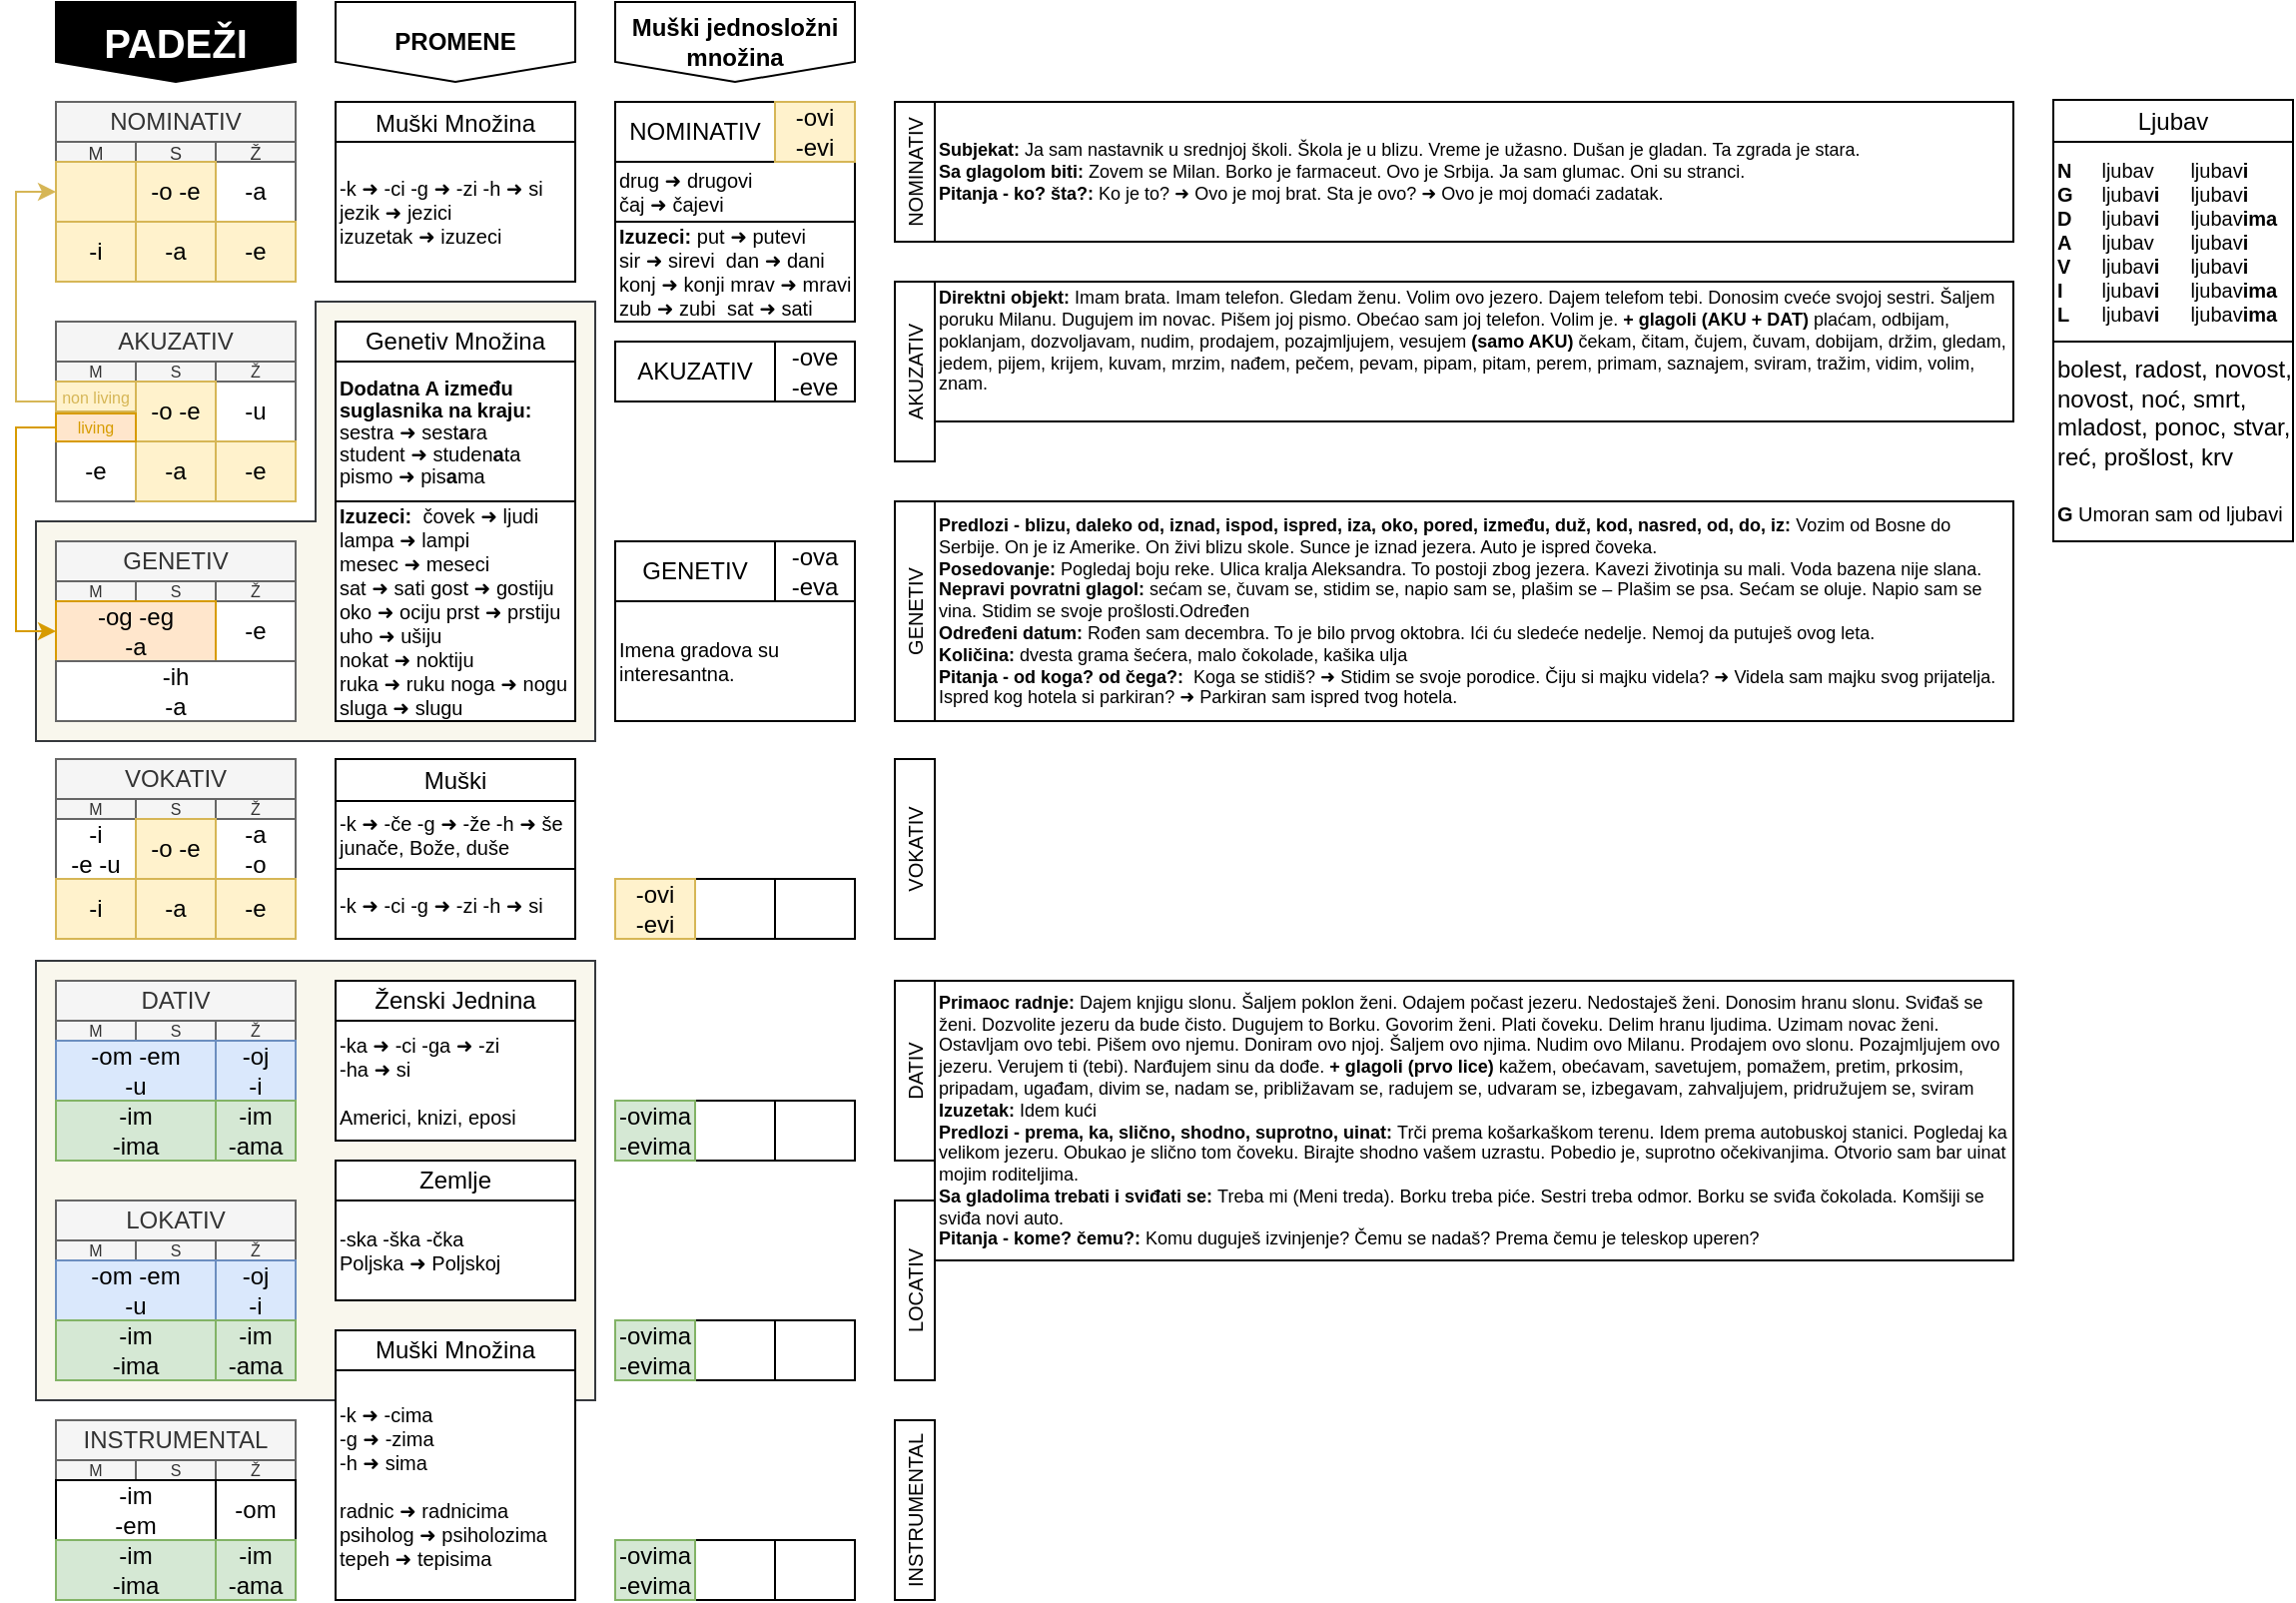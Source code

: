 <mxfile version="23.1.5" type="github">
  <diagram name="Page-1" id="QJoDa5Xf5KZHRKWnFKj4">
    <mxGraphModel dx="706" dy="492" grid="1" gridSize="10" guides="1" tooltips="1" connect="1" arrows="1" fold="1" page="1" pageScale="1" pageWidth="1169" pageHeight="827" math="0" shadow="0">
      <root>
        <mxCell id="0" />
        <mxCell id="1" parent="0" />
        <mxCell id="w5lrp8CAif_9VlZ4OXMN-14" value="" style="shape=corner;whiteSpace=wrap;html=1;direction=west;dx=140;dy=110;fillColor=#f9f7ed;strokeColor=#36393d;" parent="1" vertex="1">
          <mxGeometry x="30" y="160" width="280" height="220" as="geometry" />
        </mxCell>
        <mxCell id="fJoO8VDyXokNPLIYZir3-1" value="Muški Množina" style="rounded=0;whiteSpace=wrap;html=1;" parent="1" vertex="1">
          <mxGeometry x="180" y="60" width="120" height="21" as="geometry" />
        </mxCell>
        <mxCell id="BAi89jd5EGfL0doamKMS-102" value="" style="rounded=0;whiteSpace=wrap;html=1;fillColor=#f9f7ed;strokeColor=#36393d;" parent="1" vertex="1">
          <mxGeometry x="30" y="490" width="280" height="220" as="geometry" />
        </mxCell>
        <mxCell id="BAi89jd5EGfL0doamKMS-101" value="Muški" style="rounded=0;whiteSpace=wrap;html=1;" parent="1" vertex="1">
          <mxGeometry x="180" y="389" width="120" height="21" as="geometry" />
        </mxCell>
        <mxCell id="BAi89jd5EGfL0doamKMS-87" value="drug ➜ drugovi&lt;br&gt;čaj ➜ čajevi" style="rounded=0;whiteSpace=wrap;html=1;align=left;fontSize=10;" parent="1" vertex="1">
          <mxGeometry x="320" y="90" width="120" height="30" as="geometry" />
        </mxCell>
        <mxCell id="z7CCXZcRLEo5i3R6FDuk-22" value="NOMINATIV" style="rounded=0;whiteSpace=wrap;html=1;strokeColor=#666666;fillColor=#f5f5f5;fontColor=#333333;" parent="1" vertex="1">
          <mxGeometry x="40" y="60" width="120" height="20" as="geometry" />
        </mxCell>
        <mxCell id="z7CCXZcRLEo5i3R6FDuk-23" value="M" style="rounded=0;whiteSpace=wrap;html=1;fillColor=#f5f5f5;fontColor=#333333;strokeColor=#666666;fontSize=9;verticalAlign=middle;horizontal=1;perimeterSpacing=0;spacingTop=1;" parent="1" vertex="1">
          <mxGeometry x="40" y="80" width="40" height="10" as="geometry" />
        </mxCell>
        <mxCell id="z7CCXZcRLEo5i3R6FDuk-24" value="S" style="rounded=0;whiteSpace=wrap;html=1;fillColor=#f5f5f5;fontColor=#333333;strokeColor=#666666;fontSize=9;verticalAlign=middle;horizontal=1;perimeterSpacing=0;spacingTop=1;" parent="1" vertex="1">
          <mxGeometry x="80" y="80" width="40" height="10" as="geometry" />
        </mxCell>
        <mxCell id="z7CCXZcRLEo5i3R6FDuk-25" value="Ž" style="rounded=0;whiteSpace=wrap;html=1;fillColor=#f5f5f5;fontColor=#333333;strokeColor=#666666;fontSize=9;verticalAlign=middle;horizontal=1;perimeterSpacing=0;spacingTop=1;" parent="1" vertex="1">
          <mxGeometry x="120" y="80" width="40" height="10" as="geometry" />
        </mxCell>
        <mxCell id="z7CCXZcRLEo5i3R6FDuk-28" value="-a" style="rounded=0;whiteSpace=wrap;html=1;strokeColor=#666666;" parent="1" vertex="1">
          <mxGeometry x="120" y="90" width="40" height="30" as="geometry" />
        </mxCell>
        <mxCell id="z7CCXZcRLEo5i3R6FDuk-27" value="-o -e" style="rounded=0;whiteSpace=wrap;html=1;fillColor=#fff2cc;strokeColor=#d6b656;" parent="1" vertex="1">
          <mxGeometry x="80" y="90" width="40" height="30" as="geometry" />
        </mxCell>
        <mxCell id="z7CCXZcRLEo5i3R6FDuk-29" value="-i" style="rounded=0;whiteSpace=wrap;html=1;fillColor=#fff2cc;strokeColor=#d6b656;" parent="1" vertex="1">
          <mxGeometry x="40" y="120" width="40" height="30" as="geometry" />
        </mxCell>
        <mxCell id="z7CCXZcRLEo5i3R6FDuk-26" value="" style="rounded=0;whiteSpace=wrap;html=1;fillColor=#fff2cc;strokeColor=#d6b656;" parent="1" vertex="1">
          <mxGeometry x="40" y="90" width="40" height="30" as="geometry" />
        </mxCell>
        <mxCell id="z7CCXZcRLEo5i3R6FDuk-30" value="-a" style="rounded=0;whiteSpace=wrap;html=1;fillColor=#fff2cc;strokeColor=#d6b656;" parent="1" vertex="1">
          <mxGeometry x="80" y="120" width="40" height="30" as="geometry" />
        </mxCell>
        <mxCell id="z7CCXZcRLEo5i3R6FDuk-31" value="-e" style="rounded=0;whiteSpace=wrap;html=1;fillColor=#fff2cc;strokeColor=#d6b656;" parent="1" vertex="1">
          <mxGeometry x="120" y="120" width="40" height="30" as="geometry" />
        </mxCell>
        <mxCell id="z7CCXZcRLEo5i3R6FDuk-43" value="AKUZATIV" style="rounded=0;whiteSpace=wrap;html=1;strokeColor=#666666;fillColor=#f5f5f5;fontColor=#333333;" parent="1" vertex="1">
          <mxGeometry x="40" y="170" width="120" height="20" as="geometry" />
        </mxCell>
        <mxCell id="z7CCXZcRLEo5i3R6FDuk-44" value="M" style="rounded=0;whiteSpace=wrap;html=1;fontSize=8;fillColor=#f5f5f5;fontColor=#333333;strokeColor=#666666;" parent="1" vertex="1">
          <mxGeometry x="40" y="190" width="40" height="10" as="geometry" />
        </mxCell>
        <mxCell id="z7CCXZcRLEo5i3R6FDuk-45" value="S" style="rounded=0;whiteSpace=wrap;html=1;fontSize=8;fillColor=#f5f5f5;fontColor=#333333;strokeColor=#666666;" parent="1" vertex="1">
          <mxGeometry x="80" y="190" width="40" height="10" as="geometry" />
        </mxCell>
        <mxCell id="z7CCXZcRLEo5i3R6FDuk-46" value="Ž" style="rounded=0;whiteSpace=wrap;html=1;fontSize=8;fillColor=#f5f5f5;fontColor=#333333;strokeColor=#666666;" parent="1" vertex="1">
          <mxGeometry x="120" y="190" width="40" height="10" as="geometry" />
        </mxCell>
        <mxCell id="BAi89jd5EGfL0doamKMS-6" style="edgeStyle=orthogonalEdgeStyle;rounded=0;orthogonalLoop=1;jettySize=auto;html=1;exitX=0;exitY=0.25;exitDx=0;exitDy=0;fillColor=#fff2cc;strokeColor=#d6b656;entryX=0;entryY=0.5;entryDx=0;entryDy=0;" parent="1" source="z7CCXZcRLEo5i3R6FDuk-47" target="z7CCXZcRLEo5i3R6FDuk-26" edge="1">
          <mxGeometry relative="1" as="geometry">
            <mxPoint x="10" y="90" as="targetPoint" />
            <Array as="points">
              <mxPoint x="40" y="210" />
              <mxPoint x="20" y="210" />
              <mxPoint x="20" y="105" />
            </Array>
          </mxGeometry>
        </mxCell>
        <mxCell id="z7CCXZcRLEo5i3R6FDuk-49" value="-u" style="rounded=0;whiteSpace=wrap;html=1;strokeColor=#666666;" parent="1" vertex="1">
          <mxGeometry x="120" y="200" width="40" height="30" as="geometry" />
        </mxCell>
        <mxCell id="z7CCXZcRLEo5i3R6FDuk-50" value="-e" style="rounded=0;whiteSpace=wrap;html=1;strokeColor=#666666;" parent="1" vertex="1">
          <mxGeometry x="40" y="230" width="40" height="30" as="geometry" />
        </mxCell>
        <mxCell id="z7CCXZcRLEo5i3R6FDuk-48" value="-o -e" style="rounded=0;whiteSpace=wrap;html=1;fillColor=#fff2cc;strokeColor=#d6b656;" parent="1" vertex="1">
          <mxGeometry x="80" y="200" width="40" height="30" as="geometry" />
        </mxCell>
        <mxCell id="z7CCXZcRLEo5i3R6FDuk-51" value="-a" style="rounded=0;whiteSpace=wrap;html=1;fillColor=#fff2cc;strokeColor=#d6b656;" parent="1" vertex="1">
          <mxGeometry x="80" y="230" width="40" height="30" as="geometry" />
        </mxCell>
        <mxCell id="z7CCXZcRLEo5i3R6FDuk-52" value="-e" style="rounded=0;whiteSpace=wrap;html=1;fillColor=#fff2cc;strokeColor=#d6b656;" parent="1" vertex="1">
          <mxGeometry x="120" y="230" width="40" height="30" as="geometry" />
        </mxCell>
        <mxCell id="z7CCXZcRLEo5i3R6FDuk-54" value="GENETIV" style="rounded=0;whiteSpace=wrap;html=1;strokeColor=#666666;fillColor=#f5f5f5;fontColor=#333333;" parent="1" vertex="1">
          <mxGeometry x="40" y="280" width="120" height="20" as="geometry" />
        </mxCell>
        <mxCell id="z7CCXZcRLEo5i3R6FDuk-55" value="M" style="rounded=0;whiteSpace=wrap;html=1;fontSize=8;fillColor=#f5f5f5;fontColor=#333333;strokeColor=#666666;" parent="1" vertex="1">
          <mxGeometry x="40" y="300" width="40" height="10" as="geometry" />
        </mxCell>
        <mxCell id="z7CCXZcRLEo5i3R6FDuk-56" value="S" style="rounded=0;whiteSpace=wrap;html=1;fontSize=8;fillColor=#f5f5f5;fontColor=#333333;strokeColor=#666666;" parent="1" vertex="1">
          <mxGeometry x="80" y="300" width="40" height="10" as="geometry" />
        </mxCell>
        <mxCell id="z7CCXZcRLEo5i3R6FDuk-57" value="Ž" style="rounded=0;whiteSpace=wrap;html=1;fontSize=8;fillColor=#f5f5f5;fontColor=#333333;strokeColor=#666666;" parent="1" vertex="1">
          <mxGeometry x="120" y="300" width="40" height="10" as="geometry" />
        </mxCell>
        <mxCell id="z7CCXZcRLEo5i3R6FDuk-60" value="-e" style="rounded=0;whiteSpace=wrap;html=1;strokeColor=#666666;" parent="1" vertex="1">
          <mxGeometry x="120" y="310" width="40" height="30" as="geometry" />
        </mxCell>
        <mxCell id="BAi89jd5EGfL0doamKMS-3" value="-og -eg&lt;br&gt;-a" style="rounded=0;whiteSpace=wrap;html=1;fillColor=#ffe6cc;strokeColor=#d79b00;" parent="1" vertex="1">
          <mxGeometry x="40" y="310" width="80" height="30" as="geometry" />
        </mxCell>
        <mxCell id="z7CCXZcRLEo5i3R6FDuk-47" value="non living" style="rounded=0;whiteSpace=wrap;html=1;fillColor=#fff2cc;strokeColor=#d6b656;fontSize=8;fontColor=#d6b656;" parent="1" vertex="1">
          <mxGeometry x="40" y="200" width="40" height="15" as="geometry" />
        </mxCell>
        <mxCell id="BAi89jd5EGfL0doamKMS-10" style="edgeStyle=orthogonalEdgeStyle;rounded=0;orthogonalLoop=1;jettySize=auto;html=1;exitX=0;exitY=0.5;exitDx=0;exitDy=0;entryX=0;entryY=0.5;entryDx=0;entryDy=0;fillColor=#ffe6cc;strokeColor=#d79b00;" parent="1" source="BAi89jd5EGfL0doamKMS-9" target="BAi89jd5EGfL0doamKMS-3" edge="1">
          <mxGeometry relative="1" as="geometry" />
        </mxCell>
        <mxCell id="BAi89jd5EGfL0doamKMS-9" value="living" style="rounded=0;whiteSpace=wrap;html=1;fillColor=#ffe6cc;strokeColor=#d79b00;fontSize=8;fontColor=#d79c00;" parent="1" vertex="1">
          <mxGeometry x="40" y="216" width="40" height="14" as="geometry" />
        </mxCell>
        <mxCell id="BAi89jd5EGfL0doamKMS-11" value="-ih&lt;br&gt;-a" style="rounded=0;whiteSpace=wrap;html=1;strokeColor=#666666;" parent="1" vertex="1">
          <mxGeometry x="40" y="340" width="120" height="30" as="geometry" />
        </mxCell>
        <mxCell id="BAi89jd5EGfL0doamKMS-12" value="DATIV" style="rounded=0;whiteSpace=wrap;html=1;fillColor=#f5f5f5;strokeColor=#666666;fontColor=#333333;" parent="1" vertex="1">
          <mxGeometry x="40" y="500" width="120" height="20" as="geometry" />
        </mxCell>
        <mxCell id="BAi89jd5EGfL0doamKMS-13" value="M" style="rounded=0;whiteSpace=wrap;html=1;fontSize=8;fillColor=#f5f5f5;fontColor=#333333;strokeColor=#666666;" parent="1" vertex="1">
          <mxGeometry x="40" y="520" width="40" height="10" as="geometry" />
        </mxCell>
        <mxCell id="BAi89jd5EGfL0doamKMS-14" value="S" style="rounded=0;whiteSpace=wrap;html=1;fontSize=8;fillColor=#f5f5f5;fontColor=#333333;strokeColor=#666666;" parent="1" vertex="1">
          <mxGeometry x="80" y="520" width="40" height="10" as="geometry" />
        </mxCell>
        <mxCell id="BAi89jd5EGfL0doamKMS-15" value="Ž" style="rounded=0;whiteSpace=wrap;html=1;fontSize=8;fillColor=#f5f5f5;fontColor=#333333;strokeColor=#666666;" parent="1" vertex="1">
          <mxGeometry x="120" y="520" width="40" height="10" as="geometry" />
        </mxCell>
        <mxCell id="BAi89jd5EGfL0doamKMS-16" value="-oj&lt;br&gt;-i" style="rounded=0;whiteSpace=wrap;html=1;fillColor=#dae8fc;strokeColor=#6c8ebf;" parent="1" vertex="1">
          <mxGeometry x="120" y="530" width="40" height="30" as="geometry" />
        </mxCell>
        <mxCell id="BAi89jd5EGfL0doamKMS-17" value="-om -em&lt;br&gt;-u" style="rounded=0;whiteSpace=wrap;html=1;fillColor=#dae8fc;strokeColor=#6c8ebf;" parent="1" vertex="1">
          <mxGeometry x="40" y="530" width="80" height="30" as="geometry" />
        </mxCell>
        <mxCell id="BAi89jd5EGfL0doamKMS-18" value="-im&lt;br&gt;-ima" style="rounded=0;whiteSpace=wrap;html=1;fillColor=#d5e8d4;strokeColor=#82b366;" parent="1" vertex="1">
          <mxGeometry x="40" y="560" width="80" height="30" as="geometry" />
        </mxCell>
        <mxCell id="BAi89jd5EGfL0doamKMS-19" value="-im&lt;br&gt;-ama" style="rounded=0;whiteSpace=wrap;html=1;fillColor=#d5e8d4;strokeColor=#82b366;" parent="1" vertex="1">
          <mxGeometry x="120" y="560" width="40" height="30" as="geometry" />
        </mxCell>
        <mxCell id="BAi89jd5EGfL0doamKMS-20" value="LOKATIV" style="rounded=0;whiteSpace=wrap;html=1;fillColor=#f5f5f5;strokeColor=#666666;fontColor=#333333;" parent="1" vertex="1">
          <mxGeometry x="40" y="610" width="120" height="20" as="geometry" />
        </mxCell>
        <mxCell id="BAi89jd5EGfL0doamKMS-21" value="M" style="rounded=0;whiteSpace=wrap;html=1;fontSize=8;fillColor=#f5f5f5;fontColor=#333333;strokeColor=#666666;" parent="1" vertex="1">
          <mxGeometry x="40" y="630" width="40" height="10" as="geometry" />
        </mxCell>
        <mxCell id="BAi89jd5EGfL0doamKMS-22" value="S" style="rounded=0;whiteSpace=wrap;html=1;fontSize=8;fillColor=#f5f5f5;fontColor=#333333;strokeColor=#666666;" parent="1" vertex="1">
          <mxGeometry x="80" y="630" width="40" height="10" as="geometry" />
        </mxCell>
        <mxCell id="BAi89jd5EGfL0doamKMS-23" value="Ž" style="rounded=0;whiteSpace=wrap;html=1;fontSize=8;fillColor=#f5f5f5;fontColor=#333333;strokeColor=#666666;" parent="1" vertex="1">
          <mxGeometry x="120" y="630" width="40" height="10" as="geometry" />
        </mxCell>
        <mxCell id="BAi89jd5EGfL0doamKMS-24" value="-oj&lt;br&gt;-i" style="rounded=0;whiteSpace=wrap;html=1;fillColor=#dae8fc;strokeColor=#6c8ebf;" parent="1" vertex="1">
          <mxGeometry x="120" y="640" width="40" height="30" as="geometry" />
        </mxCell>
        <mxCell id="BAi89jd5EGfL0doamKMS-25" value="-om -em&lt;br&gt;-u" style="rounded=0;whiteSpace=wrap;html=1;fillColor=#dae8fc;strokeColor=#6c8ebf;" parent="1" vertex="1">
          <mxGeometry x="40" y="640" width="80" height="30" as="geometry" />
        </mxCell>
        <mxCell id="BAi89jd5EGfL0doamKMS-26" value="-im&lt;br&gt;-ima" style="rounded=0;whiteSpace=wrap;html=1;fillColor=#d5e8d4;strokeColor=#82b366;" parent="1" vertex="1">
          <mxGeometry x="40" y="670" width="80" height="30" as="geometry" />
        </mxCell>
        <mxCell id="BAi89jd5EGfL0doamKMS-27" value="-im&lt;br&gt;-ama" style="rounded=0;whiteSpace=wrap;html=1;fillColor=#d5e8d4;strokeColor=#82b366;" parent="1" vertex="1">
          <mxGeometry x="120" y="670" width="40" height="30" as="geometry" />
        </mxCell>
        <mxCell id="BAi89jd5EGfL0doamKMS-37" value="INSTRUMENTAL" style="rounded=0;whiteSpace=wrap;html=1;fillColor=#f5f5f5;fontColor=#333333;strokeColor=#666666;" parent="1" vertex="1">
          <mxGeometry x="40" y="720" width="120" height="20" as="geometry" />
        </mxCell>
        <mxCell id="BAi89jd5EGfL0doamKMS-38" value="M" style="rounded=0;whiteSpace=wrap;html=1;fontSize=8;fillColor=#f5f5f5;fontColor=#333333;strokeColor=#666666;" parent="1" vertex="1">
          <mxGeometry x="40" y="740" width="40" height="10" as="geometry" />
        </mxCell>
        <mxCell id="BAi89jd5EGfL0doamKMS-39" value="S" style="rounded=0;whiteSpace=wrap;html=1;fontSize=8;fillColor=#f5f5f5;fontColor=#333333;strokeColor=#666666;" parent="1" vertex="1">
          <mxGeometry x="80" y="740" width="40" height="10" as="geometry" />
        </mxCell>
        <mxCell id="BAi89jd5EGfL0doamKMS-40" value="Ž" style="rounded=0;whiteSpace=wrap;html=1;fontSize=8;fillColor=#f5f5f5;fontColor=#333333;strokeColor=#666666;" parent="1" vertex="1">
          <mxGeometry x="120" y="740" width="40" height="10" as="geometry" />
        </mxCell>
        <mxCell id="BAi89jd5EGfL0doamKMS-41" value="-om" style="rounded=0;whiteSpace=wrap;html=1;" parent="1" vertex="1">
          <mxGeometry x="120" y="750" width="40" height="30" as="geometry" />
        </mxCell>
        <mxCell id="BAi89jd5EGfL0doamKMS-42" value="-im&lt;br&gt;-em" style="rounded=0;whiteSpace=wrap;html=1;" parent="1" vertex="1">
          <mxGeometry x="40" y="750" width="80" height="30" as="geometry" />
        </mxCell>
        <mxCell id="BAi89jd5EGfL0doamKMS-43" value="-im&lt;br&gt;-ima" style="rounded=0;whiteSpace=wrap;html=1;fillColor=#d5e8d4;strokeColor=#82b366;" parent="1" vertex="1">
          <mxGeometry x="40" y="780" width="80" height="30" as="geometry" />
        </mxCell>
        <mxCell id="BAi89jd5EGfL0doamKMS-44" value="-im&lt;br&gt;-ama" style="rounded=0;whiteSpace=wrap;html=1;fillColor=#d5e8d4;strokeColor=#82b366;" parent="1" vertex="1">
          <mxGeometry x="120" y="780" width="40" height="30" as="geometry" />
        </mxCell>
        <mxCell id="BAi89jd5EGfL0doamKMS-46" value="VOKATIV" style="rounded=0;whiteSpace=wrap;html=1;strokeColor=#666666;fillColor=#f5f5f5;fontColor=#333333;" parent="1" vertex="1">
          <mxGeometry x="40" y="389" width="120" height="20" as="geometry" />
        </mxCell>
        <mxCell id="BAi89jd5EGfL0doamKMS-47" value="M" style="rounded=0;whiteSpace=wrap;html=1;fontSize=8;fillColor=#f5f5f5;fontColor=#333333;strokeColor=#666666;" parent="1" vertex="1">
          <mxGeometry x="40" y="409" width="40" height="10" as="geometry" />
        </mxCell>
        <mxCell id="BAi89jd5EGfL0doamKMS-48" value="S" style="rounded=0;whiteSpace=wrap;html=1;fontSize=8;fillColor=#f5f5f5;fontColor=#333333;strokeColor=#666666;" parent="1" vertex="1">
          <mxGeometry x="80" y="409" width="40" height="10" as="geometry" />
        </mxCell>
        <mxCell id="BAi89jd5EGfL0doamKMS-49" value="Ž" style="rounded=0;whiteSpace=wrap;html=1;fontSize=8;fillColor=#f5f5f5;fontColor=#333333;strokeColor=#666666;" parent="1" vertex="1">
          <mxGeometry x="120" y="409" width="40" height="10" as="geometry" />
        </mxCell>
        <mxCell id="BAi89jd5EGfL0doamKMS-50" value="-a&lt;br&gt;-o" style="rounded=0;whiteSpace=wrap;html=1;strokeColor=#666666;" parent="1" vertex="1">
          <mxGeometry x="120" y="419" width="40" height="30" as="geometry" />
        </mxCell>
        <mxCell id="BAi89jd5EGfL0doamKMS-51" value="-i&lt;br&gt;-e -u" style="rounded=0;whiteSpace=wrap;html=1;strokeColor=#666666;" parent="1" vertex="1">
          <mxGeometry x="40" y="419" width="40" height="30" as="geometry" />
        </mxCell>
        <mxCell id="BAi89jd5EGfL0doamKMS-59" value="-ove&lt;br&gt;-eve" style="rounded=0;whiteSpace=wrap;html=1;" parent="1" vertex="1">
          <mxGeometry x="400" y="180" width="40" height="30" as="geometry" />
        </mxCell>
        <mxCell id="BAi89jd5EGfL0doamKMS-61" value="-ova&lt;br&gt;-eva" style="rounded=0;whiteSpace=wrap;html=1;" parent="1" vertex="1">
          <mxGeometry x="400" y="280" width="40" height="30" as="geometry" />
        </mxCell>
        <mxCell id="BAi89jd5EGfL0doamKMS-64" value="-i" style="rounded=0;whiteSpace=wrap;html=1;fillColor=#fff2cc;strokeColor=#d6b656;" parent="1" vertex="1">
          <mxGeometry x="40" y="449" width="40" height="30" as="geometry" />
        </mxCell>
        <mxCell id="BAi89jd5EGfL0doamKMS-65" value="-a" style="rounded=0;whiteSpace=wrap;html=1;fillColor=#fff2cc;strokeColor=#d6b656;" parent="1" vertex="1">
          <mxGeometry x="80" y="449" width="40" height="30" as="geometry" />
        </mxCell>
        <mxCell id="BAi89jd5EGfL0doamKMS-66" value="-e" style="rounded=0;whiteSpace=wrap;html=1;fillColor=#fff2cc;strokeColor=#d6b656;" parent="1" vertex="1">
          <mxGeometry x="120" y="449" width="40" height="30" as="geometry" />
        </mxCell>
        <mxCell id="BAi89jd5EGfL0doamKMS-67" value="-o -e" style="rounded=0;whiteSpace=wrap;html=1;fillColor=#fff2cc;strokeColor=#d6b656;" parent="1" vertex="1">
          <mxGeometry x="80" y="419" width="40" height="30" as="geometry" />
        </mxCell>
        <mxCell id="BAi89jd5EGfL0doamKMS-78" value="" style="rounded=0;whiteSpace=wrap;html=1;" parent="1" vertex="1">
          <mxGeometry x="360" y="449" width="40" height="30" as="geometry" />
        </mxCell>
        <mxCell id="BAi89jd5EGfL0doamKMS-79" value="" style="rounded=0;whiteSpace=wrap;html=1;" parent="1" vertex="1">
          <mxGeometry x="400" y="449" width="40" height="30" as="geometry" />
        </mxCell>
        <mxCell id="BAi89jd5EGfL0doamKMS-80" value="" style="rounded=0;whiteSpace=wrap;html=1;" parent="1" vertex="1">
          <mxGeometry x="360" y="560" width="40" height="30" as="geometry" />
        </mxCell>
        <mxCell id="BAi89jd5EGfL0doamKMS-81" value="" style="rounded=0;whiteSpace=wrap;html=1;" parent="1" vertex="1">
          <mxGeometry x="400" y="560" width="40" height="30" as="geometry" />
        </mxCell>
        <mxCell id="BAi89jd5EGfL0doamKMS-82" value="" style="rounded=0;whiteSpace=wrap;html=1;" parent="1" vertex="1">
          <mxGeometry x="360" y="670" width="40" height="30" as="geometry" />
        </mxCell>
        <mxCell id="BAi89jd5EGfL0doamKMS-83" value="" style="rounded=0;whiteSpace=wrap;html=1;" parent="1" vertex="1">
          <mxGeometry x="400" y="670" width="40" height="30" as="geometry" />
        </mxCell>
        <mxCell id="BAi89jd5EGfL0doamKMS-84" value="" style="rounded=0;whiteSpace=wrap;html=1;" parent="1" vertex="1">
          <mxGeometry x="360" y="780" width="40" height="30" as="geometry" />
        </mxCell>
        <mxCell id="BAi89jd5EGfL0doamKMS-85" value="" style="rounded=0;whiteSpace=wrap;html=1;" parent="1" vertex="1">
          <mxGeometry x="400" y="780" width="40" height="30" as="geometry" />
        </mxCell>
        <mxCell id="BAi89jd5EGfL0doamKMS-62" value="-ovima&lt;br&gt;-evima" style="rounded=0;whiteSpace=wrap;html=1;fillColor=#d5e8d4;strokeColor=#82b366;" parent="1" vertex="1">
          <mxGeometry x="320" y="560" width="40" height="30" as="geometry" />
        </mxCell>
        <mxCell id="BAi89jd5EGfL0doamKMS-63" value="-ovima&lt;br&gt;-evima" style="rounded=0;whiteSpace=wrap;html=1;fillColor=#d5e8d4;strokeColor=#82b366;" parent="1" vertex="1">
          <mxGeometry x="320" y="670" width="40" height="30" as="geometry" />
        </mxCell>
        <mxCell id="BAi89jd5EGfL0doamKMS-68" value="-ovima&lt;br&gt;-evima" style="rounded=0;whiteSpace=wrap;html=1;fillColor=#d5e8d4;strokeColor=#82b366;" parent="1" vertex="1">
          <mxGeometry x="320" y="780" width="40" height="30" as="geometry" />
        </mxCell>
        <mxCell id="BAi89jd5EGfL0doamKMS-69" value="-ovi&lt;br&gt;-evi" style="rounded=0;whiteSpace=wrap;html=1;fillColor=#fff2cc;strokeColor=#d6b656;" parent="1" vertex="1">
          <mxGeometry x="320" y="449" width="40" height="30" as="geometry" />
        </mxCell>
        <mxCell id="BAi89jd5EGfL0doamKMS-92" value="-k&amp;nbsp;➜ -ci -g&amp;nbsp;&lt;font style=&quot;font-size: 10px;&quot;&gt;➜&lt;/font&gt; -zi -h&amp;nbsp;➜ si&lt;br style=&quot;font-size: 10px;&quot;&gt;jezik ➜ jezici&lt;br&gt;izuzetak ➜ izuzeci" style="rounded=0;whiteSpace=wrap;html=1;align=left;fontSize=10;" parent="1" vertex="1">
          <mxGeometry x="180" y="80" width="120" height="70" as="geometry" />
        </mxCell>
        <mxCell id="BAi89jd5EGfL0doamKMS-99" value="-k&amp;nbsp;➜ -če -g&amp;nbsp;➜ -že -h&amp;nbsp;➜ še&lt;br&gt;junače, Bože, duše" style="rounded=0;whiteSpace=wrap;html=1;align=left;fontSize=10;" parent="1" vertex="1">
          <mxGeometry x="180" y="410" width="120" height="34" as="geometry" />
        </mxCell>
        <mxCell id="BAi89jd5EGfL0doamKMS-100" value="-k&amp;nbsp;➜ -ci -g&amp;nbsp;➜ -zi -h&amp;nbsp;➜ si&lt;br style=&quot;font-size: 10px;&quot;&gt;" style="rounded=0;whiteSpace=wrap;html=1;align=left;fontSize=10;" parent="1" vertex="1">
          <mxGeometry x="180" y="444" width="120" height="35" as="geometry" />
        </mxCell>
        <mxCell id="BAi89jd5EGfL0doamKMS-103" value="Ženski Jednina" style="rounded=0;whiteSpace=wrap;html=1;" parent="1" vertex="1">
          <mxGeometry x="180" y="500" width="120" height="20" as="geometry" />
        </mxCell>
        <mxCell id="BAi89jd5EGfL0doamKMS-104" value="-ka ➜ -ci -ga ➜ -zi &lt;br&gt;-ha ➜ si&lt;br&gt;&lt;br&gt;Americi, knizi, eposi" style="rounded=0;whiteSpace=wrap;html=1;align=left;fontSize=10;" parent="1" vertex="1">
          <mxGeometry x="180" y="520" width="120" height="60" as="geometry" />
        </mxCell>
        <mxCell id="BAi89jd5EGfL0doamKMS-105" value="Muški Množina" style="rounded=0;whiteSpace=wrap;html=1;" parent="1" vertex="1">
          <mxGeometry x="180" y="675" width="120" height="20" as="geometry" />
        </mxCell>
        <mxCell id="BAi89jd5EGfL0doamKMS-106" value="-k ➜ -cima &lt;br&gt;-g ➜ -zima &lt;br&gt;-h ➜ sima&lt;br&gt;&lt;br&gt;radnic ➜ radnicima&lt;br&gt;psiholog ➜ psiholozima&lt;br&gt;tepeh ➜ tepisima" style="rounded=0;whiteSpace=wrap;html=1;align=left;fontSize=10;" parent="1" vertex="1">
          <mxGeometry x="180" y="695" width="120" height="115" as="geometry" />
        </mxCell>
        <mxCell id="BAi89jd5EGfL0doamKMS-111" value="Zemlje" style="rounded=0;whiteSpace=wrap;html=1;" parent="1" vertex="1">
          <mxGeometry x="180" y="590" width="120" height="20" as="geometry" />
        </mxCell>
        <mxCell id="BAi89jd5EGfL0doamKMS-112" value="-ska -ška -čka&lt;br&gt;Poljska ➜ Poljskoj" style="rounded=0;whiteSpace=wrap;html=1;align=left;fontSize=10;" parent="1" vertex="1">
          <mxGeometry x="180" y="610" width="120" height="50" as="geometry" />
        </mxCell>
        <mxCell id="fJoO8VDyXokNPLIYZir3-2" value="Genetiv Množina" style="rounded=0;whiteSpace=wrap;html=1;" parent="1" vertex="1">
          <mxGeometry x="180" y="170" width="120" height="20" as="geometry" />
        </mxCell>
        <mxCell id="fJoO8VDyXokNPLIYZir3-3" value="&lt;p style=&quot;line-height: 110%;&quot;&gt;&lt;b&gt;Dodatna&amp;nbsp;A između suglasnika na kraju:&amp;nbsp;&lt;br&gt;&lt;/b&gt;&lt;span style=&quot;background-color: initial;&quot;&gt;sestra ➜ sest&lt;/span&gt;&lt;b style=&quot;background-color: initial;&quot;&gt;a&lt;/b&gt;&lt;span style=&quot;background-color: initial;&quot;&gt;ra&amp;nbsp;&lt;br&gt;&lt;/span&gt;&lt;span style=&quot;background-color: initial;&quot;&gt;student ➜ studen&lt;/span&gt;&lt;b style=&quot;background-color: initial;&quot;&gt;a&lt;/b&gt;&lt;span style=&quot;background-color: initial;&quot;&gt;ta&lt;br&gt;&lt;/span&gt;&lt;span style=&quot;background-color: initial;&quot;&gt;pismo ➜ pis&lt;/span&gt;&lt;b style=&quot;background-color: initial;&quot;&gt;a&lt;/b&gt;&lt;span style=&quot;background-color: initial;&quot;&gt;ma&lt;/span&gt;&lt;/p&gt;" style="rounded=0;whiteSpace=wrap;html=1;align=left;fontSize=10;" parent="1" vertex="1">
          <mxGeometry x="180" y="190" width="120" height="70" as="geometry" />
        </mxCell>
        <mxCell id="w5lrp8CAif_9VlZ4OXMN-1" value="PADEŽI" style="shape=offPageConnector;whiteSpace=wrap;html=1;size=0.25;fontStyle=1;fontSize=20;fillColor=#000000;strokeColor=#000000;fontColor=#FFFFFF;" parent="1" vertex="1">
          <mxGeometry x="40" y="10" width="120" height="40" as="geometry" />
        </mxCell>
        <mxCell id="w5lrp8CAif_9VlZ4OXMN-2" value="PROMENE" style="shape=offPageConnector;whiteSpace=wrap;html=1;size=0.25;fontStyle=1" parent="1" vertex="1">
          <mxGeometry x="180" y="10" width="120" height="40" as="geometry" />
        </mxCell>
        <mxCell id="w5lrp8CAif_9VlZ4OXMN-3" value="Muški jednosložni množina" style="shape=offPageConnector;whiteSpace=wrap;html=1;size=0.25;fontStyle=1" parent="1" vertex="1">
          <mxGeometry x="320" y="10" width="120" height="40" as="geometry" />
        </mxCell>
        <mxCell id="w5lrp8CAif_9VlZ4OXMN-9" value="NOMINATIV" style="rounded=0;whiteSpace=wrap;html=1;" parent="1" vertex="1">
          <mxGeometry x="320" y="60" width="80" height="30" as="geometry" />
        </mxCell>
        <mxCell id="BAi89jd5EGfL0doamKMS-58" value="-ovi&lt;br&gt;-evi" style="rounded=0;whiteSpace=wrap;html=1;fillColor=#fff2cc;strokeColor=#d6b656;" parent="1" vertex="1">
          <mxGeometry x="400" y="60" width="40" height="30" as="geometry" />
        </mxCell>
        <mxCell id="w5lrp8CAif_9VlZ4OXMN-10" value="&lt;b&gt;Izuzeci: &lt;/b&gt;put ➜ putevi&lt;br&gt;sir ➜ sirevi&amp;nbsp; dan ➜ dani&lt;br&gt;konj ➜ konji mrav ➜ mravi&lt;br&gt;zub ➜ zubi&amp;nbsp; sat ➜ sati" style="rounded=0;whiteSpace=wrap;html=1;align=left;fontSize=10;" parent="1" vertex="1">
          <mxGeometry x="320" y="120" width="120" height="50" as="geometry" />
        </mxCell>
        <mxCell id="Pf-PKDTKtpDQkGUhiAqp-1" value="&lt;b&gt;Izuzeci:&amp;nbsp; &lt;/b&gt;čovek&lt;b&gt;&amp;nbsp;&lt;/b&gt;➜ ljudi&lt;br&gt;lampa ➜ lampi&lt;br&gt;mesec ➜ meseci&lt;br&gt;sat ➜ sati gost&amp;nbsp;➜ gostiju&lt;br&gt;oko ➜ ociju prst ➜ prstiju&lt;br&gt;uho ➜ ušiju&lt;br&gt;nokat ➜ noktiju&lt;br&gt;ruka ➜ ruku noga ➜ nogu&lt;br&gt;sluga ➜ slugu" style="rounded=0;whiteSpace=wrap;html=1;align=left;fontSize=10;" parent="1" vertex="1">
          <mxGeometry x="180" y="260" width="120" height="110" as="geometry" />
        </mxCell>
        <mxCell id="Pf-PKDTKtpDQkGUhiAqp-2" value="NOMINATIV" style="rounded=0;whiteSpace=wrap;html=1;fontSize=10;horizontal=0;" parent="1" vertex="1">
          <mxGeometry x="460" y="60" width="20" height="70" as="geometry" />
        </mxCell>
        <mxCell id="Pf-PKDTKtpDQkGUhiAqp-3" value="AKUZATIV" style="rounded=0;whiteSpace=wrap;html=1;fontSize=10;horizontal=0;" parent="1" vertex="1">
          <mxGeometry x="460" y="150" width="20" height="90" as="geometry" />
        </mxCell>
        <mxCell id="Pf-PKDTKtpDQkGUhiAqp-4" value="GENETIV" style="rounded=0;whiteSpace=wrap;html=1;fontSize=10;horizontal=0;" parent="1" vertex="1">
          <mxGeometry x="460" y="260" width="20" height="110" as="geometry" />
        </mxCell>
        <mxCell id="Pf-PKDTKtpDQkGUhiAqp-5" value="VOKATIV" style="rounded=0;whiteSpace=wrap;html=1;fontSize=10;horizontal=0;" parent="1" vertex="1">
          <mxGeometry x="460" y="389" width="20" height="90" as="geometry" />
        </mxCell>
        <mxCell id="Pf-PKDTKtpDQkGUhiAqp-6" value="DATIV" style="rounded=0;whiteSpace=wrap;html=1;fontSize=10;horizontal=0;" parent="1" vertex="1">
          <mxGeometry x="460" y="500" width="20" height="90" as="geometry" />
        </mxCell>
        <mxCell id="Pf-PKDTKtpDQkGUhiAqp-7" value="LOCATIV" style="rounded=0;whiteSpace=wrap;html=1;fontSize=10;horizontal=0;" parent="1" vertex="1">
          <mxGeometry x="460" y="610" width="20" height="90" as="geometry" />
        </mxCell>
        <mxCell id="Pf-PKDTKtpDQkGUhiAqp-8" value="INSTRUMENTAL" style="rounded=0;whiteSpace=wrap;html=1;fontSize=10;horizontal=0;" parent="1" vertex="1">
          <mxGeometry x="460" y="720" width="20" height="90" as="geometry" />
        </mxCell>
        <mxCell id="Pf-PKDTKtpDQkGUhiAqp-14" value="&lt;b style=&quot;font-size: 9px;&quot;&gt;Subjekat:&lt;/b&gt; Ja sam nastavnik u srednjoj školi. Škola je u blizu. Vreme je užasno. Dušan je gladan. Ta zgrada je stara. &lt;br style=&quot;font-size: 9px;&quot;&gt;&lt;b style=&quot;font-size: 9px;&quot;&gt;Sa glagolom biti: &lt;/b&gt;Zovem se Milan. Borko je farmaceut. Ovo je Srbija. Ja sam glumac. Oni su stranci.&lt;br style=&quot;font-size: 9px;&quot;&gt;&lt;b style=&quot;font-size: 9px;&quot;&gt;Pitanja - ko? šta?: &lt;/b&gt;Ko je to? ➜ Ovo je moj brat. Sta je ovo? ➜ Ovo je moj domaći zadatak.&amp;nbsp;" style="rounded=0;whiteSpace=wrap;html=1;align=left;fontSize=9;" parent="1" vertex="1">
          <mxGeometry x="480" y="60" width="540" height="70" as="geometry" />
        </mxCell>
        <mxCell id="Pf-PKDTKtpDQkGUhiAqp-16" value="&lt;font style=&quot;font-size: 10px;&quot;&gt;&lt;b style=&quot;font-size: 10px;&quot;&gt;N&lt;/b&gt;&lt;span style=&quot;font-size: 10px; white-space: pre;&quot;&gt;&#x9;&lt;/span&gt;ljubav&lt;span style=&quot;font-size: 10px; white-space: pre;&quot;&gt;&#x9;&lt;/span&gt;ljubav&lt;b style=&quot;font-size: 10px;&quot;&gt;i&lt;/b&gt;&lt;br style=&quot;font-size: 10px;&quot;&gt;&lt;b style=&quot;font-size: 10px;&quot;&gt;G&lt;/b&gt;&lt;span style=&quot;font-size: 10px; white-space: pre;&quot;&gt;&#x9;&lt;/span&gt;ljubav&lt;b style=&quot;font-size: 10px;&quot;&gt;i&lt;/b&gt;&lt;span style=&quot;font-size: 10px; white-space: pre; font-weight: bold;&quot;&gt;&#x9;&lt;/span&gt;ljubav&lt;b style=&quot;font-size: 10px;&quot;&gt;i&lt;/b&gt;&lt;br style=&quot;font-size: 10px;&quot;&gt;&lt;b style=&quot;font-size: 10px;&quot;&gt;D&lt;/b&gt;&lt;span style=&quot;font-size: 10px; white-space: pre;&quot;&gt;&#x9;&lt;/span&gt;ljubav&lt;b style=&quot;font-size: 10px;&quot;&gt;i&lt;/b&gt;&lt;span style=&quot;font-size: 10px; white-space: pre; font-weight: bold;&quot;&gt;&#x9;&lt;/span&gt;&lt;font style=&quot;font-size: 10px;&quot;&gt;ljubav&lt;/font&gt;&lt;b style=&quot;font-size: 10px;&quot;&gt;ima&lt;/b&gt;&lt;br style=&quot;font-size: 10px;&quot;&gt;&lt;b style=&quot;font-size: 10px;&quot;&gt;A&lt;/b&gt;&lt;span style=&quot;font-size: 10px; white-space: pre;&quot;&gt;&#x9;&lt;/span&gt;ljubav&lt;span style=&quot;white-space: pre;&quot;&gt;&#x9;&lt;/span&gt;ljubav&lt;b&gt;i&lt;/b&gt;&lt;br style=&quot;font-size: 10px;&quot;&gt;&lt;b style=&quot;font-size: 10px;&quot;&gt;V&lt;/b&gt;&lt;span style=&quot;font-size: 10px; white-space: pre;&quot;&gt;&#x9;&lt;/span&gt;ljubav&lt;span style=&quot;font-size: 10px;&quot;&gt;&lt;b&gt;i&lt;/b&gt;&lt;span style=&quot;font-weight: bold; white-space: pre;&quot;&gt;&#x9;&lt;/span&gt;ljubav&lt;/span&gt;&lt;b style=&quot;font-size: 10px;&quot;&gt;i&lt;/b&gt;&lt;br style=&quot;font-size: 10px;&quot;&gt;&lt;b style=&quot;font-size: 10px;&quot;&gt;I&lt;/b&gt;&lt;span style=&quot;font-size: 10px; white-space: pre;&quot;&gt;&#x9;&lt;/span&gt;ljubav&lt;span style=&quot;font-size: 10px;&quot;&gt;&lt;b&gt;i&lt;/b&gt;&lt;span style=&quot;font-weight: bold; white-space: pre;&quot;&gt;&#x9;&lt;/span&gt;ljubav&lt;/span&gt;&lt;b style=&quot;font-size: 10px;&quot;&gt;ima&lt;/b&gt;&lt;br style=&quot;font-size: 10px;&quot;&gt;&lt;b style=&quot;font-size: 10px;&quot;&gt;L&lt;/b&gt;&lt;span style=&quot;font-size: 10px; white-space: pre;&quot;&gt;&#x9;&lt;/span&gt;ljubav&lt;span style=&quot;font-size: 10px;&quot;&gt;&lt;b&gt;i&lt;/b&gt;&lt;span style=&quot;font-weight: bold; white-space: pre;&quot;&gt;&#x9;&lt;/span&gt;ljubav&lt;/span&gt;&lt;b style=&quot;font-size: 10px;&quot;&gt;ima&lt;/b&gt;&lt;br style=&quot;font-size: 10px;&quot;&gt;&lt;/font&gt;" style="rounded=0;html=1;align=left;fontSize=10;fontFamily=Helvetica;spacing=2;" parent="1" vertex="1">
          <mxGeometry x="1040" y="80" width="120" height="100" as="geometry" />
        </mxCell>
        <mxCell id="Pf-PKDTKtpDQkGUhiAqp-18" value="Ljubav" style="rounded=0;whiteSpace=wrap;html=1;" parent="1" vertex="1">
          <mxGeometry x="1040" y="59" width="120" height="21" as="geometry" />
        </mxCell>
        <mxCell id="uh2jlfRQcC9aMAu_DCjH-1" value="&lt;font style=&quot;&quot;&gt;bolest, radost, novost, novost, noć, smrt, mladost, ponoc, stvar, reć, prošlost, krv&lt;br&gt;&lt;font style=&quot;font-size: 10px;&quot;&gt;&lt;b&gt;&lt;br&gt;G&lt;/b&gt;&amp;nbsp;Umoran sam od ljubavi&lt;/font&gt;&lt;br style=&quot;font-size: 12px;&quot;&gt;&lt;/font&gt;" style="rounded=0;html=1;align=left;fontSize=12;fontFamily=Helvetica;spacing=2;whiteSpace=wrap;" parent="1" vertex="1">
          <mxGeometry x="1040" y="180" width="120" height="100" as="geometry" />
        </mxCell>
        <mxCell id="uh2jlfRQcC9aMAu_DCjH-2" value="&lt;b style=&quot;font-size: 9px;&quot;&gt;Predlozi -&amp;nbsp;&lt;/b&gt;&lt;b&gt;blizu, daleko od, iznad, ispod, ispred, iza, oko, pored, između, duž, kod, nasred, od, do, iz:&lt;/b&gt;&amp;nbsp;Vozim od Bosne do Serbije. On je iz Amerike. On živi blizu skole. Sunce je iznad jezera. Auto je ispred čoveka.&amp;nbsp;&lt;br style=&quot;font-size: 9px;&quot;&gt;&lt;b style=&quot;font-size: 9px;&quot;&gt;Posedovanje: &lt;/b&gt;Pogledaj boju reke. Ulica kralja Aleksandra. To postoji zbog jezera. Kavezi životinja su mali. Voda bazena nije slana.&lt;br style=&quot;font-size: 9px;&quot;&gt;&lt;b style=&quot;font-size: 9px;&quot;&gt;Nepravi povratni glagol: &lt;/b&gt;sećam se, čuvam se, stidim se, napio sam se, plašim se – Plašim se psa. Sećam se oluje. Napio sam se vina. Stidim se svoje prošlosti.Određen&lt;br style=&quot;font-size: 9px;&quot;&gt;&lt;b style=&quot;font-size: 9px;&quot;&gt;Određeni&lt;/b&gt;&amp;nbsp;&lt;b style=&quot;font-size: 9px;&quot;&gt;datum: &lt;/b&gt;Ro&lt;span style=&quot;border-color: var(--border-color); font-size: 9px;&quot;&gt;đen sam decembra. To je bilo prvog oktobra. Ići ću sledeće nedelje. Nemoj da putuješ ovog leta.&lt;br style=&quot;font-size: 9px;&quot;&gt;&lt;/span&gt;&lt;b style=&quot;font-size: 9px;&quot;&gt;Količina:&lt;/b&gt; dvesta grama šećera, malo čokolade, kašika ulja&lt;br style=&quot;font-size: 9px;&quot;&gt;&lt;b style=&quot;font-size: 9px;&quot;&gt;Pitanja - od koga? od čega?:&amp;nbsp; &lt;/b&gt;Koga se stidiš? ➜ Stidim se svoje porodice. Čiju si majku videla? ➜ Videla sam majku svog prijatelja. Ispred kog hotela si parkiran? ➜ Parkiran sam ispred tvog hotela." style="rounded=0;whiteSpace=wrap;html=1;align=left;fontSize=9;" parent="1" vertex="1">
          <mxGeometry x="480" y="260" width="540" height="110" as="geometry" />
        </mxCell>
        <mxCell id="uh2jlfRQcC9aMAu_DCjH-3" value="GENETIV" style="rounded=0;whiteSpace=wrap;html=1;" parent="1" vertex="1">
          <mxGeometry x="320" y="280" width="80" height="30" as="geometry" />
        </mxCell>
        <mxCell id="uh2jlfRQcC9aMAu_DCjH-4" value="Imena gradova su interesantna." style="rounded=0;whiteSpace=wrap;html=1;align=left;fontSize=10;" parent="1" vertex="1">
          <mxGeometry x="320" y="310" width="120" height="60" as="geometry" />
        </mxCell>
        <mxCell id="uh2jlfRQcC9aMAu_DCjH-5" value="AKUZATIV" style="rounded=0;whiteSpace=wrap;html=1;" parent="1" vertex="1">
          <mxGeometry x="320" y="180" width="80" height="30" as="geometry" />
        </mxCell>
        <mxCell id="ADTaTo-tk-Jg6WtzQs2E-1" value="&lt;b style=&quot;font-size: 9px;&quot;&gt;Primaoc radnje:&lt;/b&gt;&amp;nbsp;Dajem knjigu slonu. Šaljem poklon ženi. Odajem počast jezeru. Nedostaješ ženi. Donosim hranu slonu. Sviđaš se ženi. Dozvolite jezeru da bude čisto. Dugujem to Borku. Govorim ženi. Plati čoveku. Delim hranu ljudima. Uzimam novac ženi. Ostavljam ovo tebi. Pišem ovo njemu. Doniram ovo njoj. Šaljem ovo njima. Nudim ovo Milanu. Prodajem ovo slonu. Pozajmljujem ovo jezeru. Verujem ti (tebi). Narđujem sinu da dođe. &lt;b&gt;+ glagoli (prvo lice) &lt;/b&gt;kažem, obećavam,&amp;nbsp;savetujem, pomažem, pretim, prkosim, pripadam, ugađam, divim se, nadam se, približavam se, radujem se, udvaram se, izbegavam, zahvaljujem, pridružujem se, sviram&lt;br&gt;&lt;b&gt;Izuzetak: &lt;/b&gt;Idem kući&lt;br&gt;&lt;b&gt;Predlozi -&amp;nbsp;&lt;/b&gt;&lt;b style=&quot;border-color: var(--border-color);&quot;&gt;prema, ka, slično, shodno, suprotno, uinat&lt;/b&gt;&lt;b&gt;: &lt;/b&gt;Trči prema košarkaškom terenu. Idem prema autobuskoj stanici. Pogledaj ka velikom jezeru. Obukao je slično tom čoveku. Birajte shodno vašem uzrastu. Pobedio je, suprotno očekivanjima. Otvorio sam bar uinat mojim roditeljima.&lt;br&gt;&lt;b&gt;Sa gladolima trebati i sviđati se: &lt;/b&gt;Treba mi (Meni treda). Borku treba piće. Sestri treba odmor. Borku se sviđa čokolada. Komšiji se sviđa novi auto.&lt;div&gt;&lt;b style=&quot;border-color: var(--border-color);&quot;&gt;Pitanja - kome? čemu?: &lt;/b&gt;&lt;span style=&quot;border-color: var(--border-color);&quot;&gt;Komu duguješ izvinjenje? Čemu se nadaš? Prema čemu je teleskop uperen?&lt;/span&gt;&lt;br&gt;&lt;/div&gt;" style="rounded=0;whiteSpace=wrap;html=1;align=left;fontSize=9;" vertex="1" parent="1">
          <mxGeometry x="480" y="500" width="540" height="140" as="geometry" />
        </mxCell>
        <mxCell id="ADTaTo-tk-Jg6WtzQs2E-2" value="&lt;b&gt;Direktni objekt&lt;span style=&quot;font-size: 9px;&quot;&gt;:&lt;/span&gt;&lt;/b&gt;&amp;nbsp;Imam brata. Imam telefon. Gledam ženu. Volim ovo jezero. Dajem telefom tebi. Donosim cveće svojoj sestri. Šaljem poruku Milanu. Dugujem im novac. Pišem joj pismo. Obećao sam joj telefon. Volim je. &lt;b&gt;+ glagoli (AKU + DAT) &lt;/b&gt;plaćam, odbijam, poklanjam, dozvoljavam, nudim, prodajem, pozajmljujem, vesujem &lt;b&gt;(samo AKU) &lt;/b&gt;čekam, čitam, čujem, čuvam, dobijam, držim, gledam, jedem, pijem, krijem, kuvam, mrzim, nađem, pečem, pevam, pipam, pitam, perem, primam, saznajem, sviram, tražim, vidim, volim, znam.&lt;br&gt;&amp;nbsp;&lt;b&gt;&amp;nbsp;&lt;/b&gt;" style="rounded=0;whiteSpace=wrap;html=1;align=left;fontSize=9;" vertex="1" parent="1">
          <mxGeometry x="480" y="150" width="540" height="70" as="geometry" />
        </mxCell>
      </root>
    </mxGraphModel>
  </diagram>
</mxfile>
